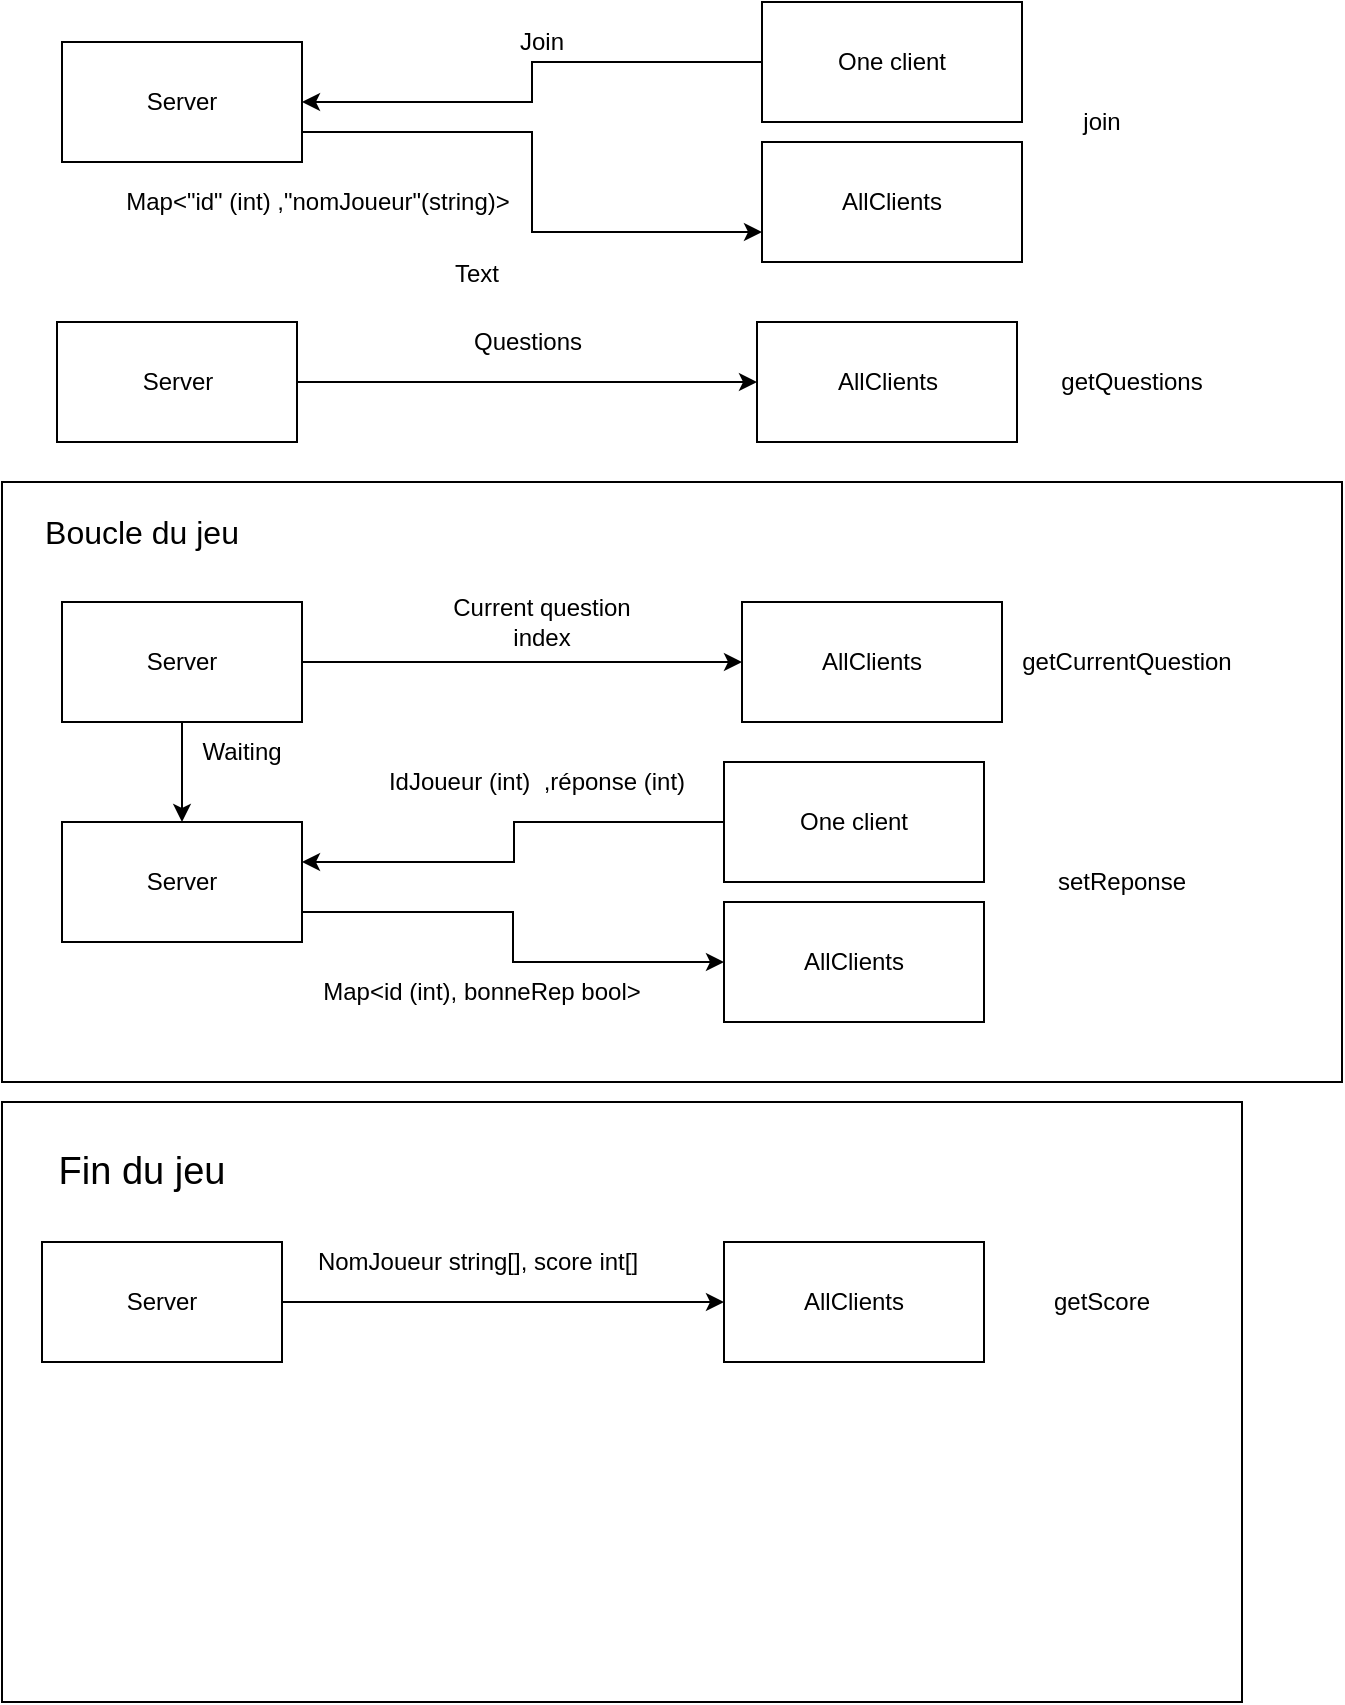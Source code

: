 <mxfile version="12.2.9" type="device" pages="1"><diagram id="6NqT76ZqHw6_FdpHIxCP" name="Page-1"><mxGraphModel dx="1422" dy="889" grid="1" gridSize="10" guides="1" tooltips="1" connect="1" arrows="1" fold="1" page="1" pageScale="1" pageWidth="827" pageHeight="1169" math="0" shadow="0"><root><mxCell id="0"/><mxCell id="1" parent="0"/><mxCell id="F3udLRuxDvcf--8NAXOy-25" value="" style="rounded=0;whiteSpace=wrap;html=1;" vertex="1" parent="1"><mxGeometry x="130" y="400" width="670" height="300" as="geometry"/></mxCell><mxCell id="F3udLRuxDvcf--8NAXOy-7" style="edgeStyle=orthogonalEdgeStyle;rounded=0;orthogonalLoop=1;jettySize=auto;html=1;exitX=1;exitY=0.75;exitDx=0;exitDy=0;entryX=0;entryY=0.75;entryDx=0;entryDy=0;" edge="1" parent="1" source="F3udLRuxDvcf--8NAXOy-1" target="F3udLRuxDvcf--8NAXOy-3"><mxGeometry relative="1" as="geometry"/></mxCell><mxCell id="F3udLRuxDvcf--8NAXOy-1" value="Server" style="rounded=0;whiteSpace=wrap;html=1;" vertex="1" parent="1"><mxGeometry x="160" y="180" width="120" height="60" as="geometry"/></mxCell><mxCell id="F3udLRuxDvcf--8NAXOy-3" value="AllClients" style="rounded=0;whiteSpace=wrap;html=1;" vertex="1" parent="1"><mxGeometry x="510" y="230" width="130" height="60" as="geometry"/></mxCell><mxCell id="F3udLRuxDvcf--8NAXOy-9" value="Join" style="text;html=1;strokeColor=none;fillColor=none;align=center;verticalAlign=middle;whiteSpace=wrap;rounded=0;" vertex="1" parent="1"><mxGeometry x="380" y="170" width="40" height="20" as="geometry"/></mxCell><mxCell id="F3udLRuxDvcf--8NAXOy-10" value="Map&amp;lt;&quot;id&quot; (int) ,&quot;nomJoueur&quot;(string)&amp;gt;" style="text;html=1;strokeColor=none;fillColor=none;align=center;verticalAlign=middle;whiteSpace=wrap;rounded=0;" vertex="1" parent="1"><mxGeometry x="182.5" y="250" width="210" height="20" as="geometry"/></mxCell><mxCell id="F3udLRuxDvcf--8NAXOy-20" style="edgeStyle=orthogonalEdgeStyle;rounded=0;orthogonalLoop=1;jettySize=auto;html=1;exitX=1;exitY=0.5;exitDx=0;exitDy=0;entryX=0;entryY=0.5;entryDx=0;entryDy=0;" edge="1" parent="1" source="F3udLRuxDvcf--8NAXOy-15" target="F3udLRuxDvcf--8NAXOy-17"><mxGeometry relative="1" as="geometry"/></mxCell><mxCell id="F3udLRuxDvcf--8NAXOy-15" value="Server" style="rounded=0;whiteSpace=wrap;html=1;" vertex="1" parent="1"><mxGeometry x="157.5" y="320" width="120" height="60" as="geometry"/></mxCell><mxCell id="F3udLRuxDvcf--8NAXOy-17" value="AllClients" style="rounded=0;whiteSpace=wrap;html=1;" vertex="1" parent="1"><mxGeometry x="507.5" y="320" width="130" height="60" as="geometry"/></mxCell><mxCell id="F3udLRuxDvcf--8NAXOy-18" value="Questions" style="text;html=1;strokeColor=none;fillColor=none;align=center;verticalAlign=middle;whiteSpace=wrap;rounded=0;" vertex="1" parent="1"><mxGeometry x="372.5" y="320" width="40" height="20" as="geometry"/></mxCell><mxCell id="F3udLRuxDvcf--8NAXOy-26" value="&lt;font style=&quot;font-size: 16px&quot;&gt;Boucle du jeu&lt;/font&gt;" style="text;html=1;strokeColor=none;fillColor=none;align=center;verticalAlign=middle;whiteSpace=wrap;rounded=0;" vertex="1" parent="1"><mxGeometry x="140" y="410" width="120" height="30" as="geometry"/></mxCell><mxCell id="F3udLRuxDvcf--8NAXOy-31" style="edgeStyle=orthogonalEdgeStyle;rounded=0;orthogonalLoop=1;jettySize=auto;html=1;exitX=1;exitY=0.5;exitDx=0;exitDy=0;" edge="1" parent="1" source="F3udLRuxDvcf--8NAXOy-27" target="F3udLRuxDvcf--8NAXOy-29"><mxGeometry relative="1" as="geometry"/></mxCell><mxCell id="F3udLRuxDvcf--8NAXOy-36" style="edgeStyle=orthogonalEdgeStyle;rounded=0;orthogonalLoop=1;jettySize=auto;html=1;exitX=0.5;exitY=1;exitDx=0;exitDy=0;" edge="1" parent="1" source="F3udLRuxDvcf--8NAXOy-27" target="F3udLRuxDvcf--8NAXOy-35"><mxGeometry relative="1" as="geometry"/></mxCell><mxCell id="F3udLRuxDvcf--8NAXOy-27" value="Server" style="rounded=0;whiteSpace=wrap;html=1;" vertex="1" parent="1"><mxGeometry x="160" y="460" width="120" height="60" as="geometry"/></mxCell><mxCell id="F3udLRuxDvcf--8NAXOy-29" value="AllClients" style="rounded=0;whiteSpace=wrap;html=1;" vertex="1" parent="1"><mxGeometry x="500" y="460" width="130" height="60" as="geometry"/></mxCell><mxCell id="F3udLRuxDvcf--8NAXOy-32" value="Current question index" style="text;html=1;strokeColor=none;fillColor=none;align=center;verticalAlign=middle;whiteSpace=wrap;rounded=0;" vertex="1" parent="1"><mxGeometry x="340" y="460" width="120" height="20" as="geometry"/></mxCell><mxCell id="F3udLRuxDvcf--8NAXOy-50" style="edgeStyle=orthogonalEdgeStyle;rounded=0;orthogonalLoop=1;jettySize=auto;html=1;exitX=1;exitY=0.75;exitDx=0;exitDy=0;entryX=0;entryY=0.5;entryDx=0;entryDy=0;" edge="1" parent="1" source="F3udLRuxDvcf--8NAXOy-35" target="F3udLRuxDvcf--8NAXOy-47"><mxGeometry relative="1" as="geometry"/></mxCell><mxCell id="F3udLRuxDvcf--8NAXOy-35" value="Server" style="rounded=0;whiteSpace=wrap;html=1;" vertex="1" parent="1"><mxGeometry x="160" y="570" width="120" height="60" as="geometry"/></mxCell><mxCell id="F3udLRuxDvcf--8NAXOy-37" value="Waiting" style="text;html=1;strokeColor=none;fillColor=none;align=center;verticalAlign=middle;whiteSpace=wrap;rounded=0;" vertex="1" parent="1"><mxGeometry x="230" y="525" width="40" height="20" as="geometry"/></mxCell><mxCell id="F3udLRuxDvcf--8NAXOy-49" style="edgeStyle=orthogonalEdgeStyle;rounded=0;orthogonalLoop=1;jettySize=auto;html=1;exitX=0;exitY=0.5;exitDx=0;exitDy=0;" edge="1" parent="1" source="F3udLRuxDvcf--8NAXOy-38" target="F3udLRuxDvcf--8NAXOy-35"><mxGeometry relative="1" as="geometry"><Array as="points"><mxPoint x="386" y="570"/><mxPoint x="386" y="590"/></Array></mxGeometry></mxCell><mxCell id="F3udLRuxDvcf--8NAXOy-38" value="One client" style="rounded=0;whiteSpace=wrap;html=1;" vertex="1" parent="1"><mxGeometry x="491" y="540" width="130" height="60" as="geometry"/></mxCell><mxCell id="F3udLRuxDvcf--8NAXOy-42" value="IdJoueur (int)&amp;nbsp; ,réponse (int)" style="text;html=1;strokeColor=none;fillColor=none;align=center;verticalAlign=middle;whiteSpace=wrap;rounded=0;" vertex="1" parent="1"><mxGeometry x="304" y="540" width="187" height="20" as="geometry"/></mxCell><mxCell id="F3udLRuxDvcf--8NAXOy-43" value="Map&amp;lt;id (int), bonneRep bool&amp;gt; " style="text;html=1;strokeColor=none;fillColor=none;align=center;verticalAlign=middle;whiteSpace=wrap;rounded=0;" vertex="1" parent="1"><mxGeometry x="260" y="640" width="220" height="30" as="geometry"/></mxCell><mxCell id="F3udLRuxDvcf--8NAXOy-47" value="AllClients" style="rounded=0;whiteSpace=wrap;html=1;" vertex="1" parent="1"><mxGeometry x="491" y="610" width="130" height="60" as="geometry"/></mxCell><mxCell id="F3udLRuxDvcf--8NAXOy-51" value="" style="rounded=0;whiteSpace=wrap;html=1;" vertex="1" parent="1"><mxGeometry x="130" y="710" width="620" height="300" as="geometry"/></mxCell><mxCell id="F3udLRuxDvcf--8NAXOy-52" value="&lt;font style=&quot;font-size: 19px&quot;&gt;Fin du jeu&lt;/font&gt;" style="text;html=1;strokeColor=none;fillColor=none;align=center;verticalAlign=middle;whiteSpace=wrap;rounded=0;" vertex="1" parent="1"><mxGeometry x="140" y="730" width="120" height="30" as="geometry"/></mxCell><mxCell id="F3udLRuxDvcf--8NAXOy-55" style="edgeStyle=orthogonalEdgeStyle;rounded=0;orthogonalLoop=1;jettySize=auto;html=1;exitX=1;exitY=0.5;exitDx=0;exitDy=0;" edge="1" parent="1" source="F3udLRuxDvcf--8NAXOy-53" target="F3udLRuxDvcf--8NAXOy-54"><mxGeometry relative="1" as="geometry"/></mxCell><mxCell id="F3udLRuxDvcf--8NAXOy-53" value="Server" style="rounded=0;whiteSpace=wrap;html=1;" vertex="1" parent="1"><mxGeometry x="150" y="780" width="120" height="60" as="geometry"/></mxCell><mxCell id="F3udLRuxDvcf--8NAXOy-54" value="AllClients" style="rounded=0;whiteSpace=wrap;html=1;" vertex="1" parent="1"><mxGeometry x="491" y="780" width="130" height="60" as="geometry"/></mxCell><mxCell id="F3udLRuxDvcf--8NAXOy-57" value="NomJoueur string[], score int[]" style="text;html=1;strokeColor=none;fillColor=none;align=center;verticalAlign=middle;whiteSpace=wrap;rounded=0;" vertex="1" parent="1"><mxGeometry x="278" y="780" width="180" height="20" as="geometry"/></mxCell><mxCell id="F3udLRuxDvcf--8NAXOy-58" value="join" style="text;html=1;strokeColor=none;fillColor=none;align=center;verticalAlign=middle;whiteSpace=wrap;rounded=0;" vertex="1" parent="1"><mxGeometry x="650" y="200" width="60" height="40" as="geometry"/></mxCell><mxCell id="F3udLRuxDvcf--8NAXOy-59" value="getQuestions" style="text;html=1;strokeColor=none;fillColor=none;align=center;verticalAlign=middle;whiteSpace=wrap;rounded=0;" vertex="1" parent="1"><mxGeometry x="650" y="330" width="90" height="40" as="geometry"/></mxCell><mxCell id="F3udLRuxDvcf--8NAXOy-60" value="getCurrentQuestion" style="text;html=1;strokeColor=none;fillColor=none;align=center;verticalAlign=middle;whiteSpace=wrap;rounded=0;" vertex="1" parent="1"><mxGeometry x="635" y="470" width="115" height="40" as="geometry"/></mxCell><mxCell id="F3udLRuxDvcf--8NAXOy-61" value="setReponse" style="text;html=1;strokeColor=none;fillColor=none;align=center;verticalAlign=middle;whiteSpace=wrap;rounded=0;" vertex="1" parent="1"><mxGeometry x="640" y="590" width="100" height="20" as="geometry"/></mxCell><mxCell id="F3udLRuxDvcf--8NAXOy-63" value="getScore" style="text;html=1;strokeColor=none;fillColor=none;align=center;verticalAlign=middle;whiteSpace=wrap;rounded=0;" vertex="1" parent="1"><mxGeometry x="630" y="800" width="100" height="20" as="geometry"/></mxCell><mxCell id="F3udLRuxDvcf--8NAXOy-67" style="edgeStyle=orthogonalEdgeStyle;rounded=0;orthogonalLoop=1;jettySize=auto;html=1;exitX=0;exitY=0.5;exitDx=0;exitDy=0;" edge="1" parent="1" source="F3udLRuxDvcf--8NAXOy-64" target="F3udLRuxDvcf--8NAXOy-1"><mxGeometry relative="1" as="geometry"/></mxCell><mxCell id="F3udLRuxDvcf--8NAXOy-64" value="One client" style="rounded=0;whiteSpace=wrap;html=1;" vertex="1" parent="1"><mxGeometry x="510" y="160" width="130" height="60" as="geometry"/></mxCell><mxCell id="F3udLRuxDvcf--8NAXOy-65" value="Text" style="text;html=1;align=center;verticalAlign=middle;resizable=0;points=[];;autosize=1;" vertex="1" parent="1"><mxGeometry x="347" y="286" width="40" height="20" as="geometry"/></mxCell></root></mxGraphModel></diagram></mxfile>